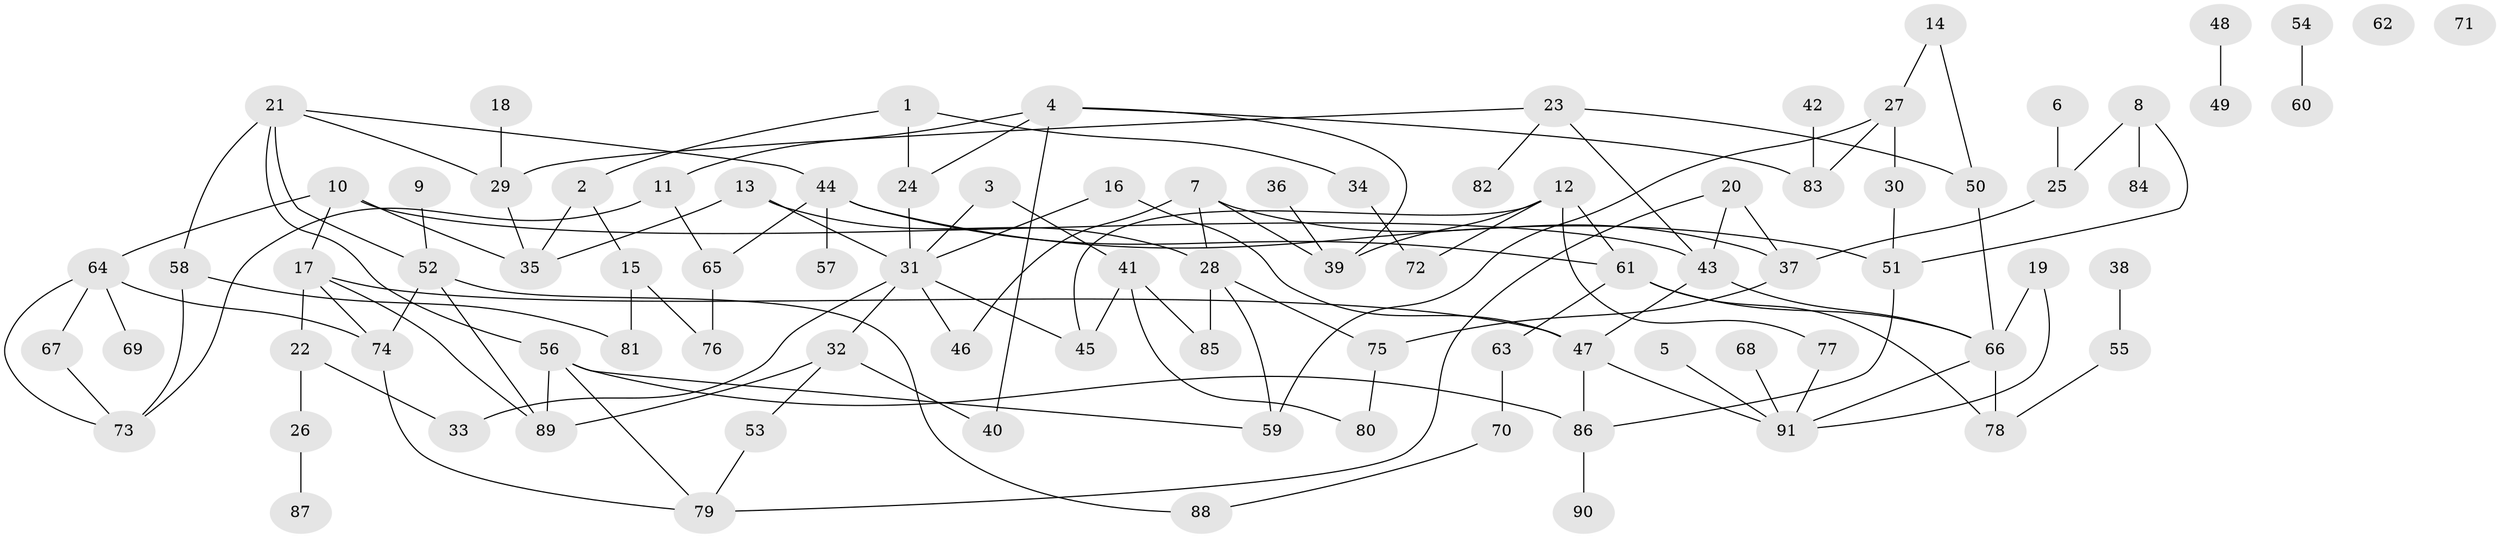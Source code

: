 // Generated by graph-tools (version 1.1) at 2025/12/03/09/25 04:12:59]
// undirected, 91 vertices, 130 edges
graph export_dot {
graph [start="1"]
  node [color=gray90,style=filled];
  1;
  2;
  3;
  4;
  5;
  6;
  7;
  8;
  9;
  10;
  11;
  12;
  13;
  14;
  15;
  16;
  17;
  18;
  19;
  20;
  21;
  22;
  23;
  24;
  25;
  26;
  27;
  28;
  29;
  30;
  31;
  32;
  33;
  34;
  35;
  36;
  37;
  38;
  39;
  40;
  41;
  42;
  43;
  44;
  45;
  46;
  47;
  48;
  49;
  50;
  51;
  52;
  53;
  54;
  55;
  56;
  57;
  58;
  59;
  60;
  61;
  62;
  63;
  64;
  65;
  66;
  67;
  68;
  69;
  70;
  71;
  72;
  73;
  74;
  75;
  76;
  77;
  78;
  79;
  80;
  81;
  82;
  83;
  84;
  85;
  86;
  87;
  88;
  89;
  90;
  91;
  1 -- 2;
  1 -- 24;
  1 -- 34;
  2 -- 15;
  2 -- 35;
  3 -- 31;
  3 -- 41;
  4 -- 11;
  4 -- 24;
  4 -- 39;
  4 -- 40;
  4 -- 83;
  5 -- 91;
  6 -- 25;
  7 -- 28;
  7 -- 37;
  7 -- 39;
  7 -- 46;
  8 -- 25;
  8 -- 51;
  8 -- 84;
  9 -- 52;
  10 -- 17;
  10 -- 35;
  10 -- 43;
  10 -- 64;
  11 -- 65;
  11 -- 73;
  12 -- 39;
  12 -- 45;
  12 -- 61;
  12 -- 72;
  12 -- 77;
  13 -- 28;
  13 -- 31;
  13 -- 35;
  14 -- 27;
  14 -- 50;
  15 -- 76;
  15 -- 81;
  16 -- 31;
  16 -- 47;
  17 -- 22;
  17 -- 47;
  17 -- 74;
  17 -- 89;
  18 -- 29;
  19 -- 66;
  19 -- 91;
  20 -- 37;
  20 -- 43;
  20 -- 79;
  21 -- 29;
  21 -- 44;
  21 -- 52;
  21 -- 56;
  21 -- 58;
  22 -- 26;
  22 -- 33;
  23 -- 29;
  23 -- 43;
  23 -- 50;
  23 -- 82;
  24 -- 31;
  25 -- 37;
  26 -- 87;
  27 -- 30;
  27 -- 59;
  27 -- 83;
  28 -- 59;
  28 -- 75;
  28 -- 85;
  29 -- 35;
  30 -- 51;
  31 -- 32;
  31 -- 33;
  31 -- 45;
  31 -- 46;
  32 -- 40;
  32 -- 53;
  32 -- 89;
  34 -- 72;
  36 -- 39;
  37 -- 75;
  38 -- 55;
  41 -- 45;
  41 -- 80;
  41 -- 85;
  42 -- 83;
  43 -- 47;
  43 -- 66;
  44 -- 51;
  44 -- 57;
  44 -- 61;
  44 -- 65;
  47 -- 86;
  47 -- 91;
  48 -- 49;
  50 -- 66;
  51 -- 86;
  52 -- 74;
  52 -- 88;
  52 -- 89;
  53 -- 79;
  54 -- 60;
  55 -- 78;
  56 -- 59;
  56 -- 79;
  56 -- 86;
  56 -- 89;
  58 -- 73;
  58 -- 81;
  61 -- 63;
  61 -- 66;
  61 -- 78;
  63 -- 70;
  64 -- 67;
  64 -- 69;
  64 -- 73;
  64 -- 74;
  65 -- 76;
  66 -- 78;
  66 -- 91;
  67 -- 73;
  68 -- 91;
  70 -- 88;
  74 -- 79;
  75 -- 80;
  77 -- 91;
  86 -- 90;
}
